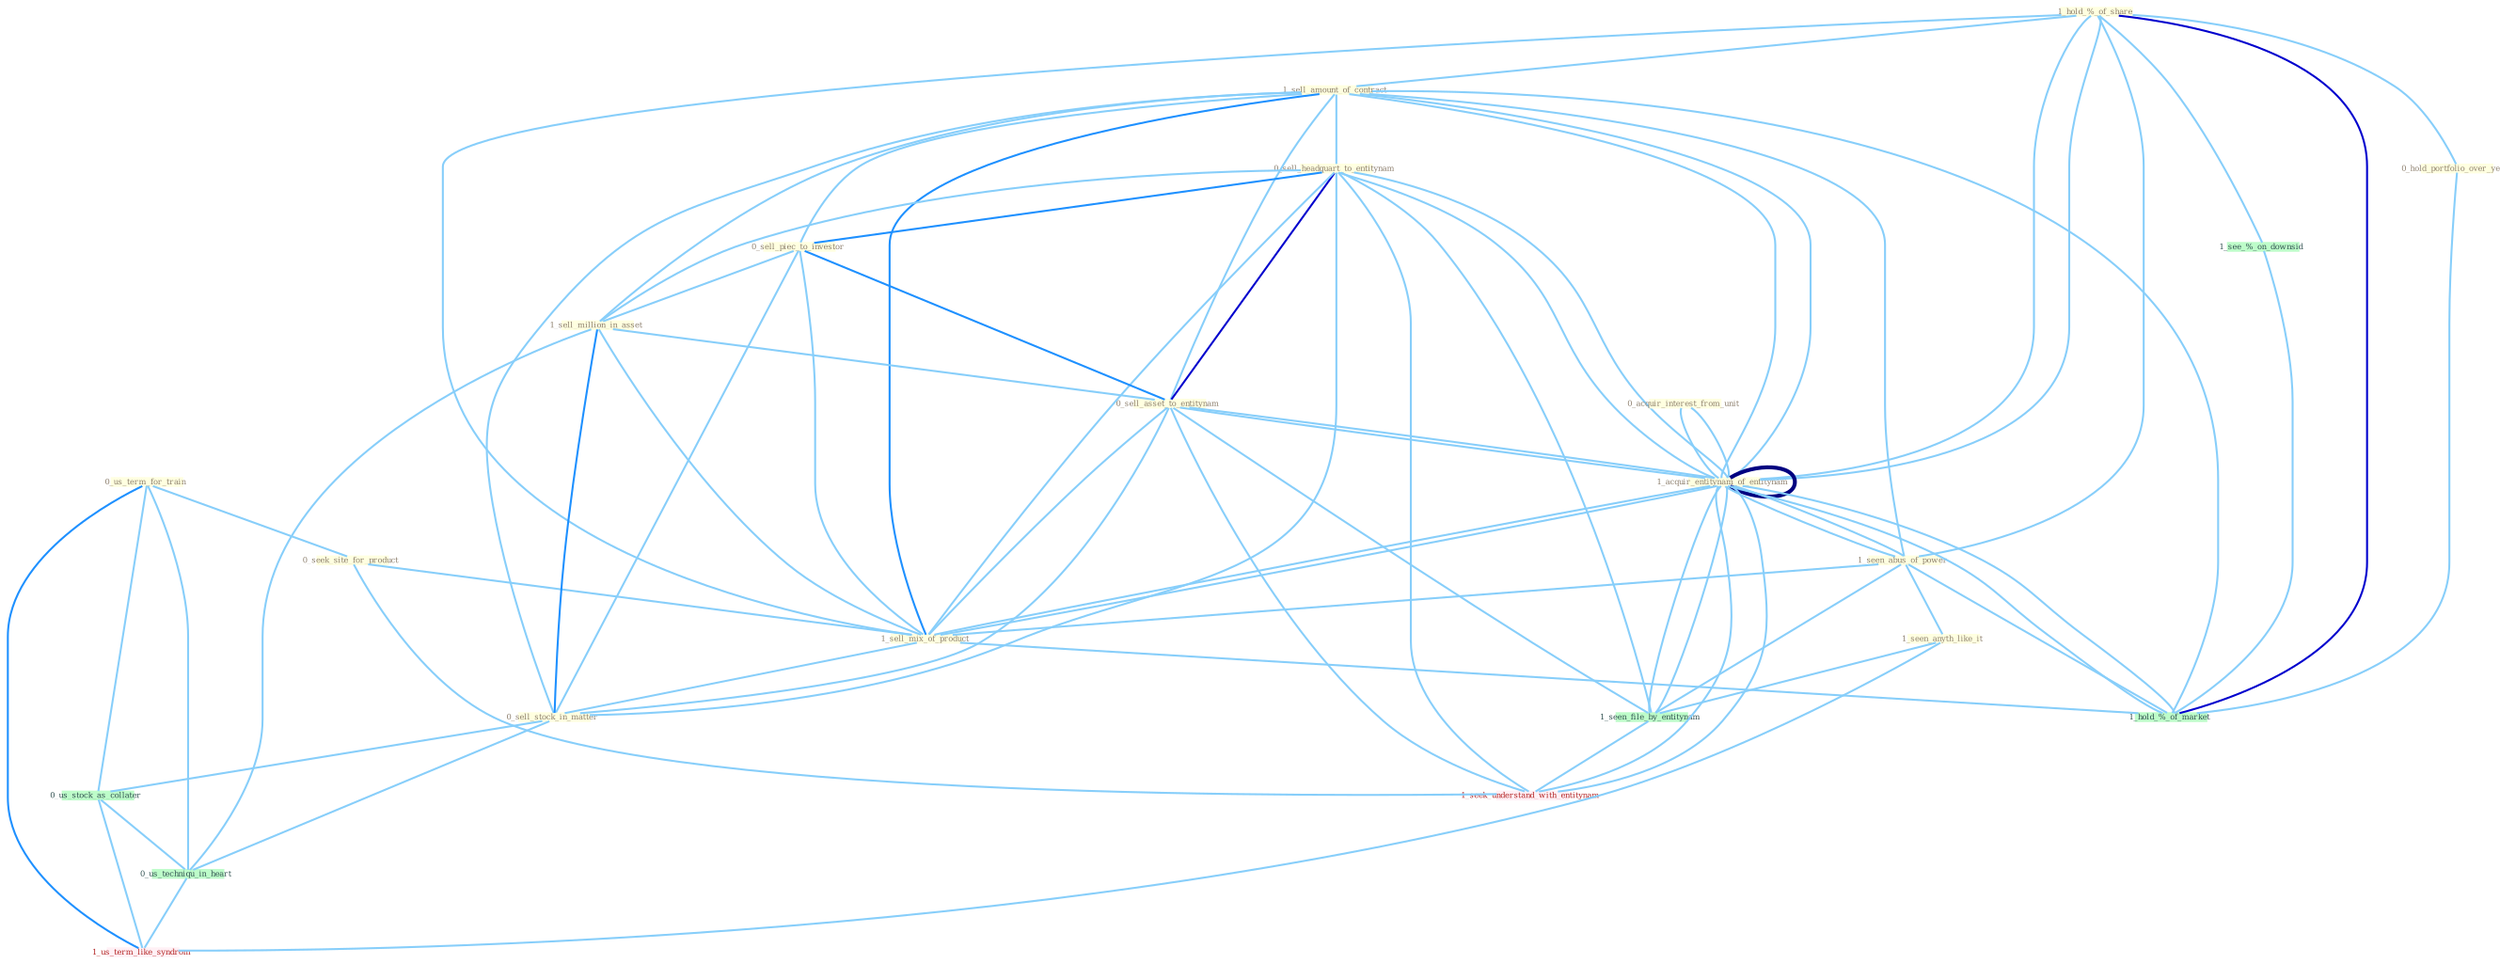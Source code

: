 Graph G{ 
    node
    [shape=polygon,style=filled,width=.5,height=.06,color="#BDFCC9",fixedsize=true,fontsize=4,
    fontcolor="#2f4f4f"];
    {node
    [color="#ffffe0", fontcolor="#8b7d6b"] "1_hold_%_of_share " "1_sell_amount_of_contract " "0_sell_headquart_to_entitynam " "0_acquir_interest_from_unit " "0_us_term_for_train " "0_sell_piec_to_investor " "0_seek_site_for_product " "1_acquir_entitynam_of_entitynam " "1_sell_million_in_asset " "0_sell_asset_to_entitynam " "0_hold_portfolio_over_year " "1_seen_abus_of_power " "1_sell_mix_of_product " "0_sell_stock_in_matter " "1_seen_anyth_like_it "}
{node [color="#fff0f5", fontcolor="#b22222"] "1_seek_understand_with_entitynam " "1_us_term_like_syndrom "}
edge [color="#B0E2FF"];

	"1_hold_%_of_share " -- "1_sell_amount_of_contract " [w="1", color="#87cefa" ];
	"1_hold_%_of_share " -- "1_acquir_entitynam_of_entitynam " [w="1", color="#87cefa" ];
	"1_hold_%_of_share " -- "0_hold_portfolio_over_year " [w="1", color="#87cefa" ];
	"1_hold_%_of_share " -- "1_seen_abus_of_power " [w="1", color="#87cefa" ];
	"1_hold_%_of_share " -- "1_sell_mix_of_product " [w="1", color="#87cefa" ];
	"1_hold_%_of_share " -- "1_acquir_entitynam_of_entitynam " [w="1", color="#87cefa" ];
	"1_hold_%_of_share " -- "1_see_%_on_downsid " [w="1", color="#87cefa" ];
	"1_hold_%_of_share " -- "1_hold_%_of_market " [w="3", color="#0000cd" , len=0.6];
	"1_sell_amount_of_contract " -- "0_sell_headquart_to_entitynam " [w="1", color="#87cefa" ];
	"1_sell_amount_of_contract " -- "0_sell_piec_to_investor " [w="1", color="#87cefa" ];
	"1_sell_amount_of_contract " -- "1_acquir_entitynam_of_entitynam " [w="1", color="#87cefa" ];
	"1_sell_amount_of_contract " -- "1_sell_million_in_asset " [w="1", color="#87cefa" ];
	"1_sell_amount_of_contract " -- "0_sell_asset_to_entitynam " [w="1", color="#87cefa" ];
	"1_sell_amount_of_contract " -- "1_seen_abus_of_power " [w="1", color="#87cefa" ];
	"1_sell_amount_of_contract " -- "1_sell_mix_of_product " [w="2", color="#1e90ff" , len=0.8];
	"1_sell_amount_of_contract " -- "0_sell_stock_in_matter " [w="1", color="#87cefa" ];
	"1_sell_amount_of_contract " -- "1_acquir_entitynam_of_entitynam " [w="1", color="#87cefa" ];
	"1_sell_amount_of_contract " -- "1_hold_%_of_market " [w="1", color="#87cefa" ];
	"0_sell_headquart_to_entitynam " -- "0_sell_piec_to_investor " [w="2", color="#1e90ff" , len=0.8];
	"0_sell_headquart_to_entitynam " -- "1_acquir_entitynam_of_entitynam " [w="1", color="#87cefa" ];
	"0_sell_headquart_to_entitynam " -- "1_sell_million_in_asset " [w="1", color="#87cefa" ];
	"0_sell_headquart_to_entitynam " -- "0_sell_asset_to_entitynam " [w="3", color="#0000cd" , len=0.6];
	"0_sell_headquart_to_entitynam " -- "1_sell_mix_of_product " [w="1", color="#87cefa" ];
	"0_sell_headquart_to_entitynam " -- "0_sell_stock_in_matter " [w="1", color="#87cefa" ];
	"0_sell_headquart_to_entitynam " -- "1_seen_file_by_entitynam " [w="1", color="#87cefa" ];
	"0_sell_headquart_to_entitynam " -- "1_seek_understand_with_entitynam " [w="1", color="#87cefa" ];
	"0_sell_headquart_to_entitynam " -- "1_acquir_entitynam_of_entitynam " [w="1", color="#87cefa" ];
	"0_acquir_interest_from_unit " -- "1_acquir_entitynam_of_entitynam " [w="1", color="#87cefa" ];
	"0_acquir_interest_from_unit " -- "1_acquir_entitynam_of_entitynam " [w="1", color="#87cefa" ];
	"0_us_term_for_train " -- "0_seek_site_for_product " [w="1", color="#87cefa" ];
	"0_us_term_for_train " -- "0_us_stock_as_collater " [w="1", color="#87cefa" ];
	"0_us_term_for_train " -- "0_us_techniqu_in_heart " [w="1", color="#87cefa" ];
	"0_us_term_for_train " -- "1_us_term_like_syndrom " [w="2", color="#1e90ff" , len=0.8];
	"0_sell_piec_to_investor " -- "1_sell_million_in_asset " [w="1", color="#87cefa" ];
	"0_sell_piec_to_investor " -- "0_sell_asset_to_entitynam " [w="2", color="#1e90ff" , len=0.8];
	"0_sell_piec_to_investor " -- "1_sell_mix_of_product " [w="1", color="#87cefa" ];
	"0_sell_piec_to_investor " -- "0_sell_stock_in_matter " [w="1", color="#87cefa" ];
	"0_seek_site_for_product " -- "1_sell_mix_of_product " [w="1", color="#87cefa" ];
	"0_seek_site_for_product " -- "1_seek_understand_with_entitynam " [w="1", color="#87cefa" ];
	"1_acquir_entitynam_of_entitynam " -- "0_sell_asset_to_entitynam " [w="1", color="#87cefa" ];
	"1_acquir_entitynam_of_entitynam " -- "1_seen_abus_of_power " [w="1", color="#87cefa" ];
	"1_acquir_entitynam_of_entitynam " -- "1_sell_mix_of_product " [w="1", color="#87cefa" ];
	"1_acquir_entitynam_of_entitynam " -- "1_seen_file_by_entitynam " [w="1", color="#87cefa" ];
	"1_acquir_entitynam_of_entitynam " -- "1_seek_understand_with_entitynam " [w="1", color="#87cefa" ];
	"1_acquir_entitynam_of_entitynam " -- "1_acquir_entitynam_of_entitynam " [w="4", style=bold, color="#000080", len=0.4];
	"1_acquir_entitynam_of_entitynam " -- "1_hold_%_of_market " [w="1", color="#87cefa" ];
	"1_sell_million_in_asset " -- "0_sell_asset_to_entitynam " [w="1", color="#87cefa" ];
	"1_sell_million_in_asset " -- "1_sell_mix_of_product " [w="1", color="#87cefa" ];
	"1_sell_million_in_asset " -- "0_sell_stock_in_matter " [w="2", color="#1e90ff" , len=0.8];
	"1_sell_million_in_asset " -- "0_us_techniqu_in_heart " [w="1", color="#87cefa" ];
	"0_sell_asset_to_entitynam " -- "1_sell_mix_of_product " [w="1", color="#87cefa" ];
	"0_sell_asset_to_entitynam " -- "0_sell_stock_in_matter " [w="1", color="#87cefa" ];
	"0_sell_asset_to_entitynam " -- "1_seen_file_by_entitynam " [w="1", color="#87cefa" ];
	"0_sell_asset_to_entitynam " -- "1_seek_understand_with_entitynam " [w="1", color="#87cefa" ];
	"0_sell_asset_to_entitynam " -- "1_acquir_entitynam_of_entitynam " [w="1", color="#87cefa" ];
	"0_hold_portfolio_over_year " -- "1_hold_%_of_market " [w="1", color="#87cefa" ];
	"1_seen_abus_of_power " -- "1_sell_mix_of_product " [w="1", color="#87cefa" ];
	"1_seen_abus_of_power " -- "1_seen_anyth_like_it " [w="1", color="#87cefa" ];
	"1_seen_abus_of_power " -- "1_seen_file_by_entitynam " [w="1", color="#87cefa" ];
	"1_seen_abus_of_power " -- "1_acquir_entitynam_of_entitynam " [w="1", color="#87cefa" ];
	"1_seen_abus_of_power " -- "1_hold_%_of_market " [w="1", color="#87cefa" ];
	"1_sell_mix_of_product " -- "0_sell_stock_in_matter " [w="1", color="#87cefa" ];
	"1_sell_mix_of_product " -- "1_acquir_entitynam_of_entitynam " [w="1", color="#87cefa" ];
	"1_sell_mix_of_product " -- "1_hold_%_of_market " [w="1", color="#87cefa" ];
	"0_sell_stock_in_matter " -- "0_us_stock_as_collater " [w="1", color="#87cefa" ];
	"0_sell_stock_in_matter " -- "0_us_techniqu_in_heart " [w="1", color="#87cefa" ];
	"1_seen_anyth_like_it " -- "1_seen_file_by_entitynam " [w="1", color="#87cefa" ];
	"1_seen_anyth_like_it " -- "1_us_term_like_syndrom " [w="1", color="#87cefa" ];
	"1_seen_file_by_entitynam " -- "1_seek_understand_with_entitynam " [w="1", color="#87cefa" ];
	"1_seen_file_by_entitynam " -- "1_acquir_entitynam_of_entitynam " [w="1", color="#87cefa" ];
	"0_us_stock_as_collater " -- "0_us_techniqu_in_heart " [w="1", color="#87cefa" ];
	"0_us_stock_as_collater " -- "1_us_term_like_syndrom " [w="1", color="#87cefa" ];
	"1_seek_understand_with_entitynam " -- "1_acquir_entitynam_of_entitynam " [w="1", color="#87cefa" ];
	"1_acquir_entitynam_of_entitynam " -- "1_hold_%_of_market " [w="1", color="#87cefa" ];
	"0_us_techniqu_in_heart " -- "1_us_term_like_syndrom " [w="1", color="#87cefa" ];
	"1_see_%_on_downsid " -- "1_hold_%_of_market " [w="1", color="#87cefa" ];
}